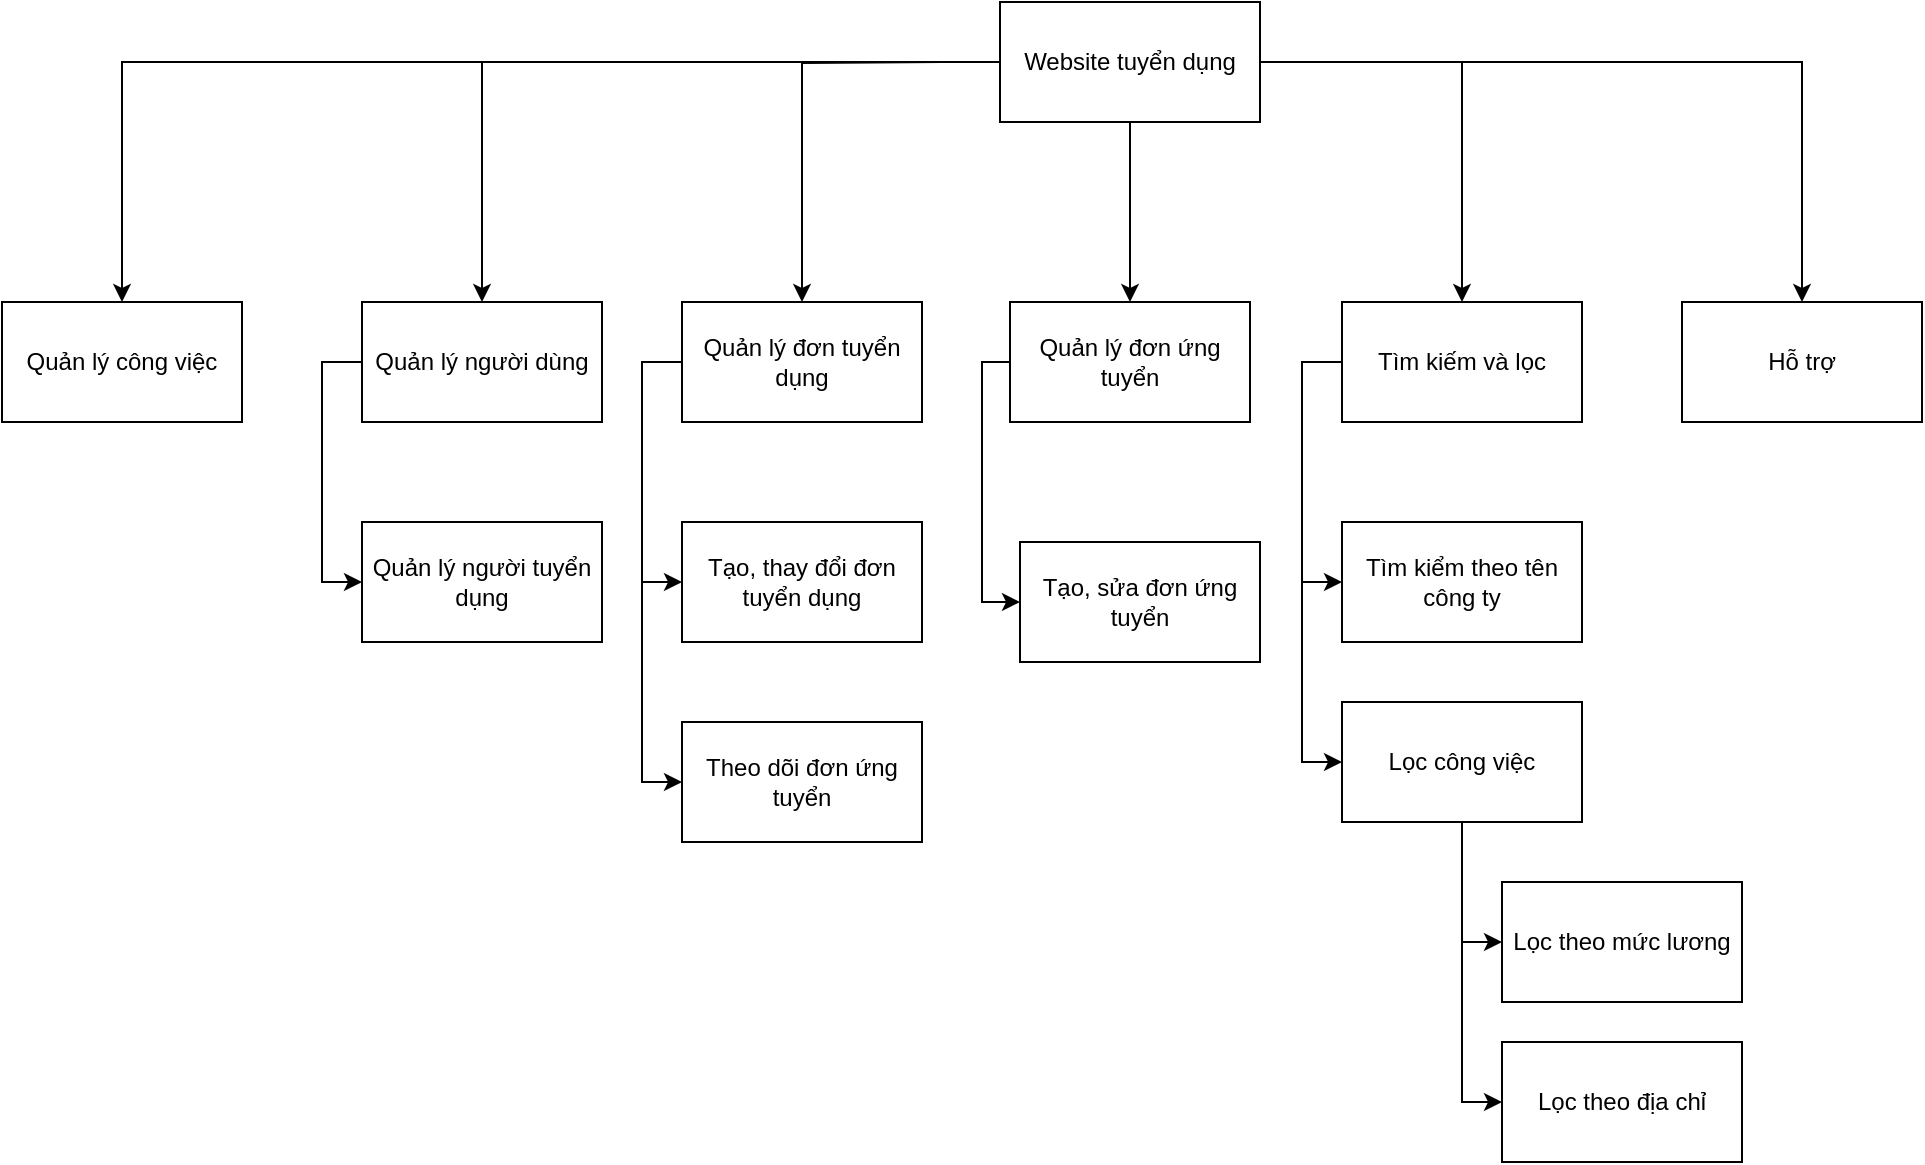 <mxfile version="24.7.12">
  <diagram name="Page-1" id="hQlB4fOFm6FiXwv5Rq5W">
    <mxGraphModel dx="2006" dy="667" grid="1" gridSize="10" guides="1" tooltips="1" connect="1" arrows="1" fold="1" page="1" pageScale="1" pageWidth="827" pageHeight="1169" math="0" shadow="0">
      <root>
        <mxCell id="0" />
        <mxCell id="1" parent="0" />
        <mxCell id="SU_FTHZ_mx5GygFDslBZ-5" style="edgeStyle=orthogonalEdgeStyle;rounded=0;orthogonalLoop=1;jettySize=auto;html=1;entryX=0.5;entryY=0;entryDx=0;entryDy=0;" parent="1" target="SU_FTHZ_mx5GygFDslBZ-2" edge="1">
          <mxGeometry relative="1" as="geometry">
            <mxPoint x="320" y="130" as="sourcePoint" />
            <mxPoint x="230" y="250" as="targetPoint" />
          </mxGeometry>
        </mxCell>
        <mxCell id="SU_FTHZ_mx5GygFDslBZ-6" style="edgeStyle=orthogonalEdgeStyle;rounded=0;orthogonalLoop=1;jettySize=auto;html=1;entryX=0.5;entryY=0;entryDx=0;entryDy=0;" parent="1" source="SU_FTHZ_mx5GygFDslBZ-1" target="SU_FTHZ_mx5GygFDslBZ-3" edge="1">
          <mxGeometry relative="1" as="geometry" />
        </mxCell>
        <mxCell id="SU_FTHZ_mx5GygFDslBZ-15" style="edgeStyle=orthogonalEdgeStyle;rounded=0;orthogonalLoop=1;jettySize=auto;html=1;entryX=0.5;entryY=0;entryDx=0;entryDy=0;" parent="1" source="SU_FTHZ_mx5GygFDslBZ-1" target="SU_FTHZ_mx5GygFDslBZ-8" edge="1">
          <mxGeometry relative="1" as="geometry" />
        </mxCell>
        <mxCell id="SU_FTHZ_mx5GygFDslBZ-16" style="edgeStyle=orthogonalEdgeStyle;rounded=0;orthogonalLoop=1;jettySize=auto;html=1;entryX=0.5;entryY=0;entryDx=0;entryDy=0;" parent="1" source="SU_FTHZ_mx5GygFDslBZ-1" target="SU_FTHZ_mx5GygFDslBZ-17" edge="1">
          <mxGeometry relative="1" as="geometry">
            <mxPoint x="700" y="130" as="targetPoint" />
          </mxGeometry>
        </mxCell>
        <mxCell id="89cjYiyL1J-4m_04-Wpf-9" style="edgeStyle=orthogonalEdgeStyle;rounded=0;orthogonalLoop=1;jettySize=auto;html=1;entryX=0.5;entryY=0;entryDx=0;entryDy=0;" parent="1" source="SU_FTHZ_mx5GygFDslBZ-1" target="89cjYiyL1J-4m_04-Wpf-8" edge="1">
          <mxGeometry relative="1" as="geometry" />
        </mxCell>
        <mxCell id="6oOx5gKhgK1kfdQ2Q1Hr-2" style="rounded=0;orthogonalLoop=1;jettySize=auto;html=1;entryX=0.5;entryY=0;entryDx=0;entryDy=0;" parent="1" source="SU_FTHZ_mx5GygFDslBZ-1" target="2CPdDw9mjB2bFfWbWfzb-6" edge="1">
          <mxGeometry relative="1" as="geometry" />
        </mxCell>
        <mxCell id="SU_FTHZ_mx5GygFDslBZ-1" value="Website tuyển dụng" style="rounded=0;whiteSpace=wrap;html=1;" parent="1" vertex="1">
          <mxGeometry x="349" y="100" width="130" height="60" as="geometry" />
        </mxCell>
        <mxCell id="6oOx5gKhgK1kfdQ2Q1Hr-4" style="edgeStyle=elbowEdgeStyle;rounded=0;orthogonalLoop=1;jettySize=auto;html=1;entryX=0;entryY=0.5;entryDx=0;entryDy=0;exitX=0;exitY=0.5;exitDx=0;exitDy=0;" parent="1" source="SU_FTHZ_mx5GygFDslBZ-2" target="6oOx5gKhgK1kfdQ2Q1Hr-3" edge="1">
          <mxGeometry relative="1" as="geometry">
            <mxPoint x="170" y="310" as="sourcePoint" />
            <mxPoint x="170" y="390" as="targetPoint" />
            <Array as="points">
              <mxPoint x="170" y="320" />
            </Array>
          </mxGeometry>
        </mxCell>
        <mxCell id="p-EL37_OsBDoJEYwdKLF-3" style="edgeStyle=elbowEdgeStyle;rounded=0;orthogonalLoop=1;jettySize=auto;html=1;entryX=0;entryY=0.5;entryDx=0;entryDy=0;exitX=0;exitY=0.5;exitDx=0;exitDy=0;" edge="1" parent="1" source="SU_FTHZ_mx5GygFDslBZ-2" target="p-EL37_OsBDoJEYwdKLF-2">
          <mxGeometry relative="1" as="geometry">
            <mxPoint x="180.471" y="320" as="sourcePoint" />
            <mxPoint x="180" y="400" as="targetPoint" />
            <Array as="points">
              <mxPoint x="170" y="350" />
            </Array>
          </mxGeometry>
        </mxCell>
        <mxCell id="SU_FTHZ_mx5GygFDslBZ-2" value="Quản lý đơn tuyển dụng" style="rounded=0;whiteSpace=wrap;html=1;" parent="1" vertex="1">
          <mxGeometry x="190" y="250" width="120" height="60" as="geometry" />
        </mxCell>
        <mxCell id="89cjYiyL1J-4m_04-Wpf-4" style="edgeStyle=elbowEdgeStyle;rounded=0;orthogonalLoop=1;jettySize=auto;html=1;entryX=0;entryY=0.5;entryDx=0;entryDy=0;" parent="1" target="89cjYiyL1J-4m_04-Wpf-5" edge="1">
          <mxGeometry relative="1" as="geometry">
            <mxPoint x="540" y="390" as="targetPoint" />
            <mxPoint x="540" y="280" as="sourcePoint" />
            <Array as="points">
              <mxPoint x="500" y="380" />
            </Array>
          </mxGeometry>
        </mxCell>
        <mxCell id="89cjYiyL1J-4m_04-Wpf-10" style="edgeStyle=elbowEdgeStyle;rounded=0;orthogonalLoop=1;jettySize=auto;html=1;entryX=0;entryY=0.5;entryDx=0;entryDy=0;" parent="1" target="89cjYiyL1J-4m_04-Wpf-7" edge="1">
          <mxGeometry relative="1" as="geometry">
            <mxPoint x="540" y="280" as="sourcePoint" />
            <mxPoint x="540" y="500" as="targetPoint" />
            <Array as="points">
              <mxPoint x="500" y="420" />
            </Array>
          </mxGeometry>
        </mxCell>
        <mxCell id="SU_FTHZ_mx5GygFDslBZ-3" value="Tìm kiếm và lọc" style="rounded=0;whiteSpace=wrap;html=1;" parent="1" vertex="1">
          <mxGeometry x="520" y="250" width="120" height="60" as="geometry" />
        </mxCell>
        <mxCell id="89cjYiyL1J-4m_04-Wpf-3" style="edgeStyle=elbowEdgeStyle;rounded=0;orthogonalLoop=1;jettySize=auto;html=1;entryX=0;entryY=0.5;entryDx=0;entryDy=0;" parent="1" source="SU_FTHZ_mx5GygFDslBZ-8" target="89cjYiyL1J-4m_04-Wpf-1" edge="1">
          <mxGeometry relative="1" as="geometry">
            <Array as="points">
              <mxPoint x="10" y="360" />
              <mxPoint y="360" />
            </Array>
          </mxGeometry>
        </mxCell>
        <mxCell id="SU_FTHZ_mx5GygFDslBZ-8" value="Quản lý người dùng" style="rounded=0;whiteSpace=wrap;html=1;" parent="1" vertex="1">
          <mxGeometry x="30" y="250" width="120" height="60" as="geometry" />
        </mxCell>
        <mxCell id="SU_FTHZ_mx5GygFDslBZ-17" value="Hỗ trợ" style="rounded=0;whiteSpace=wrap;html=1;" parent="1" vertex="1">
          <mxGeometry x="690" y="250" width="120" height="60" as="geometry" />
        </mxCell>
        <mxCell id="89cjYiyL1J-4m_04-Wpf-1" value="Quản lý người tuyển dụng" style="rounded=0;whiteSpace=wrap;html=1;" parent="1" vertex="1">
          <mxGeometry x="30" y="360" width="120" height="60" as="geometry" />
        </mxCell>
        <mxCell id="89cjYiyL1J-4m_04-Wpf-5" value="Tìm kiểm theo tên công ty" style="rounded=0;whiteSpace=wrap;html=1;" parent="1" vertex="1">
          <mxGeometry x="520" y="360" width="120" height="60" as="geometry" />
        </mxCell>
        <mxCell id="6oOx5gKhgK1kfdQ2Q1Hr-5" style="edgeStyle=orthogonalEdgeStyle;rounded=0;orthogonalLoop=1;jettySize=auto;html=1;entryX=0;entryY=0.5;entryDx=0;entryDy=0;" parent="1" source="89cjYiyL1J-4m_04-Wpf-7" target="2CPdDw9mjB2bFfWbWfzb-2" edge="1">
          <mxGeometry relative="1" as="geometry" />
        </mxCell>
        <mxCell id="6oOx5gKhgK1kfdQ2Q1Hr-6" style="edgeStyle=orthogonalEdgeStyle;rounded=0;orthogonalLoop=1;jettySize=auto;html=1;entryX=0;entryY=0.5;entryDx=0;entryDy=0;" parent="1" source="89cjYiyL1J-4m_04-Wpf-7" target="2CPdDw9mjB2bFfWbWfzb-4" edge="1">
          <mxGeometry relative="1" as="geometry" />
        </mxCell>
        <mxCell id="89cjYiyL1J-4m_04-Wpf-7" value="Lọc công việc" style="rounded=0;whiteSpace=wrap;html=1;" parent="1" vertex="1">
          <mxGeometry x="520" y="450" width="120" height="60" as="geometry" />
        </mxCell>
        <mxCell id="89cjYiyL1J-4m_04-Wpf-8" value="Quản lý công việc" style="rounded=0;whiteSpace=wrap;html=1;" parent="1" vertex="1">
          <mxGeometry x="-150" y="250" width="120" height="60" as="geometry" />
        </mxCell>
        <mxCell id="2CPdDw9mjB2bFfWbWfzb-2" value="Lọc theo mức lương" style="rounded=0;whiteSpace=wrap;html=1;" parent="1" vertex="1">
          <mxGeometry x="600" y="540" width="120" height="60" as="geometry" />
        </mxCell>
        <mxCell id="2CPdDw9mjB2bFfWbWfzb-4" value="Lọc theo địa chỉ" style="rounded=0;whiteSpace=wrap;html=1;" parent="1" vertex="1">
          <mxGeometry x="600" y="620" width="120" height="60" as="geometry" />
        </mxCell>
        <mxCell id="p-EL37_OsBDoJEYwdKLF-4" style="edgeStyle=elbowEdgeStyle;rounded=0;orthogonalLoop=1;jettySize=auto;html=1;entryX=0;entryY=0.5;entryDx=0;entryDy=0;" edge="1" parent="1" source="2CPdDw9mjB2bFfWbWfzb-6" target="p-EL37_OsBDoJEYwdKLF-1">
          <mxGeometry relative="1" as="geometry">
            <Array as="points">
              <mxPoint x="340" y="340" />
            </Array>
          </mxGeometry>
        </mxCell>
        <mxCell id="2CPdDw9mjB2bFfWbWfzb-6" value="Quản lý đơn ứng tuyển" style="rounded=0;whiteSpace=wrap;html=1;" parent="1" vertex="1">
          <mxGeometry x="354" y="250" width="120" height="60" as="geometry" />
        </mxCell>
        <mxCell id="6oOx5gKhgK1kfdQ2Q1Hr-3" value="Theo dõi đơn ứng tuyển" style="rounded=0;whiteSpace=wrap;html=1;" parent="1" vertex="1">
          <mxGeometry x="190" y="460" width="120" height="60" as="geometry" />
        </mxCell>
        <mxCell id="p-EL37_OsBDoJEYwdKLF-1" value="Tạo, sửa đơn ứng tuyển" style="rounded=0;whiteSpace=wrap;html=1;" vertex="1" parent="1">
          <mxGeometry x="359" y="370" width="120" height="60" as="geometry" />
        </mxCell>
        <mxCell id="p-EL37_OsBDoJEYwdKLF-2" value="Tạo, thay đổi đơn tuyển dụng" style="rounded=0;whiteSpace=wrap;html=1;" vertex="1" parent="1">
          <mxGeometry x="190" y="360" width="120" height="60" as="geometry" />
        </mxCell>
      </root>
    </mxGraphModel>
  </diagram>
</mxfile>
